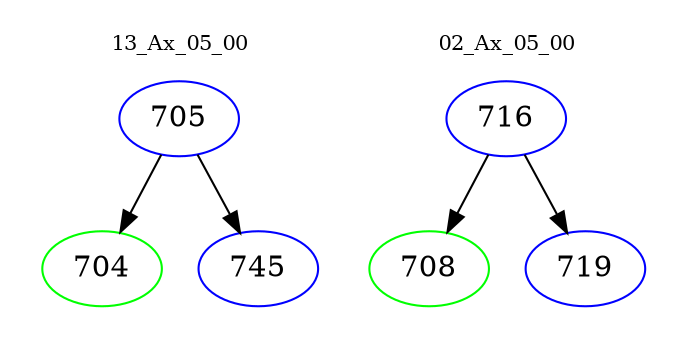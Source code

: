 digraph{
subgraph cluster_0 {
color = white
label = "13_Ax_05_00";
fontsize=10;
T0_705 [label="705", color="blue"]
T0_705 -> T0_704 [color="black"]
T0_704 [label="704", color="green"]
T0_705 -> T0_745 [color="black"]
T0_745 [label="745", color="blue"]
}
subgraph cluster_1 {
color = white
label = "02_Ax_05_00";
fontsize=10;
T1_716 [label="716", color="blue"]
T1_716 -> T1_708 [color="black"]
T1_708 [label="708", color="green"]
T1_716 -> T1_719 [color="black"]
T1_719 [label="719", color="blue"]
}
}
